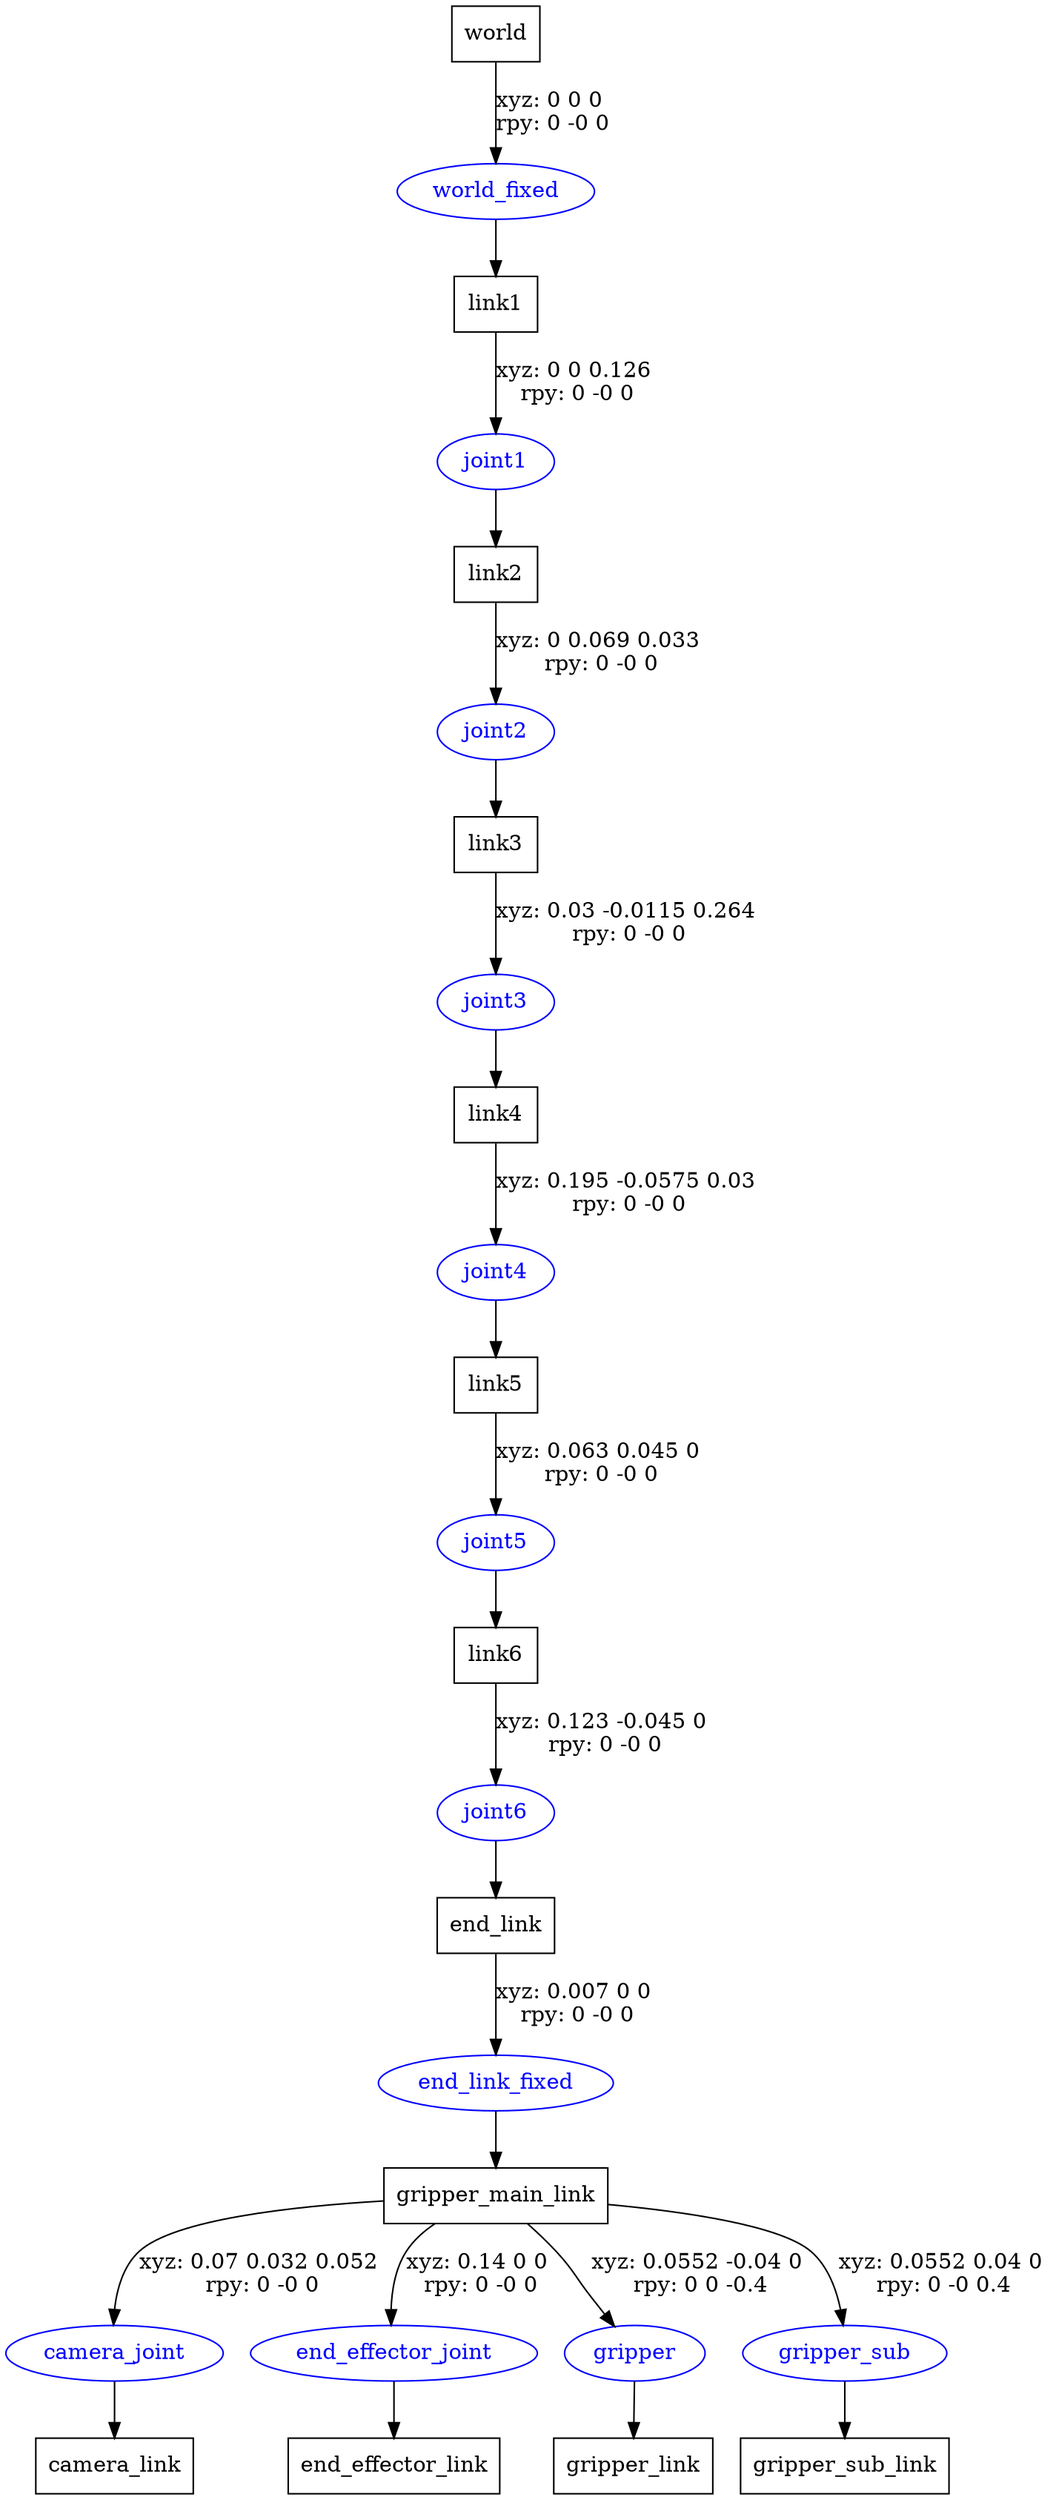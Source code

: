 digraph G {
node [shape=box];
"world" [label="world"];
"link1" [label="link1"];
"link2" [label="link2"];
"link3" [label="link3"];
"link4" [label="link4"];
"link5" [label="link5"];
"link6" [label="link6"];
"end_link" [label="end_link"];
"gripper_main_link" [label="gripper_main_link"];
"camera_link" [label="camera_link"];
"end_effector_link" [label="end_effector_link"];
"gripper_link" [label="gripper_link"];
"gripper_sub_link" [label="gripper_sub_link"];
node [shape=ellipse, color=blue, fontcolor=blue];
"world" -> "world_fixed" [label="xyz: 0 0 0 \nrpy: 0 -0 0"]
"world_fixed" -> "link1"
"link1" -> "joint1" [label="xyz: 0 0 0.126 \nrpy: 0 -0 0"]
"joint1" -> "link2"
"link2" -> "joint2" [label="xyz: 0 0.069 0.033 \nrpy: 0 -0 0"]
"joint2" -> "link3"
"link3" -> "joint3" [label="xyz: 0.03 -0.0115 0.264 \nrpy: 0 -0 0"]
"joint3" -> "link4"
"link4" -> "joint4" [label="xyz: 0.195 -0.0575 0.03 \nrpy: 0 -0 0"]
"joint4" -> "link5"
"link5" -> "joint5" [label="xyz: 0.063 0.045 0 \nrpy: 0 -0 0"]
"joint5" -> "link6"
"link6" -> "joint6" [label="xyz: 0.123 -0.045 0 \nrpy: 0 -0 0"]
"joint6" -> "end_link"
"end_link" -> "end_link_fixed" [label="xyz: 0.007 0 0 \nrpy: 0 -0 0"]
"end_link_fixed" -> "gripper_main_link"
"gripper_main_link" -> "camera_joint" [label="xyz: 0.07 0.032 0.052 \nrpy: 0 -0 0"]
"camera_joint" -> "camera_link"
"gripper_main_link" -> "end_effector_joint" [label="xyz: 0.14 0 0 \nrpy: 0 -0 0"]
"end_effector_joint" -> "end_effector_link"
"gripper_main_link" -> "gripper" [label="xyz: 0.0552 -0.04 0 \nrpy: 0 0 -0.4"]
"gripper" -> "gripper_link"
"gripper_main_link" -> "gripper_sub" [label="xyz: 0.0552 0.04 0 \nrpy: 0 -0 0.4"]
"gripper_sub" -> "gripper_sub_link"
}
